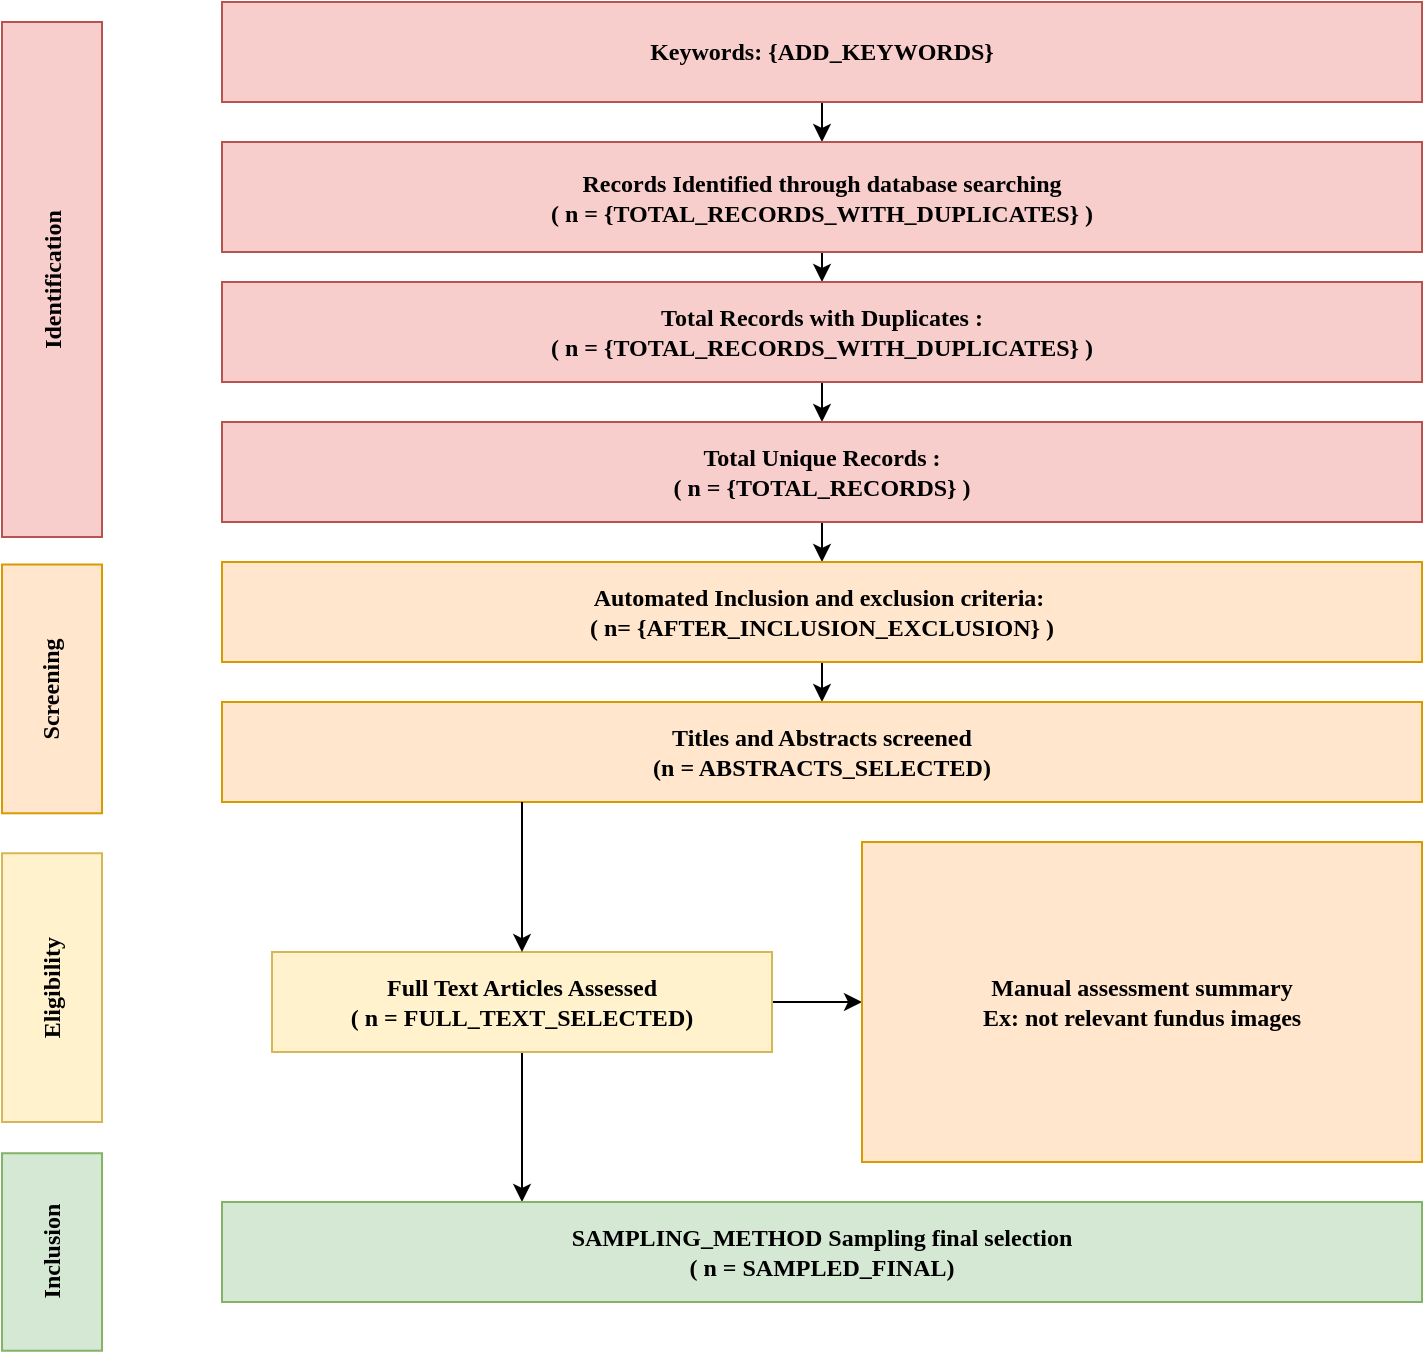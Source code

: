 <mxfile version="28.0.5">
  <diagram name="Page-1" id="134632429879216">
    <mxGraphModel dx="946" dy="517" grid="1" gridSize="10" guides="1" tooltips="1" connect="1" arrows="1" fold="1" page="1" pageScale="1" pageWidth="850" pageHeight="1100" math="0" shadow="0">
      <root>
        <mxCell id="0" />
        <mxCell id="1" parent="0" />
        <mxCell id="gNmoB-aejwWawOHYXd3c-134632431994544" value="Identification" style="rounded=0;whiteSpace=wrap;html=1;rotation=-90;fontFamily=Times New Roman;fontStyle=1;fillColor=#f8cecc;strokeColor=#b85450;" parent="1" vertex="1">
          <mxGeometry x="-63.75" y="183.75" width="257.5" height="50" as="geometry" />
        </mxCell>
        <mxCell id="gNmoB-aejwWawOHYXd3c-134632431994559" style="edgeStyle=orthogonalEdgeStyle;rounded=0;orthogonalLoop=1;jettySize=auto;html=1;exitX=0.5;exitY=1;exitDx=0;exitDy=0;entryX=0.5;entryY=0;entryDx=0;entryDy=0;fontFamily=Times New Roman;fontStyle=1" parent="1" source="gNmoB-aejwWawOHYXd3c-134632431994545" target="gNmoB-aejwWawOHYXd3c-134632431994546" edge="1">
          <mxGeometry relative="1" as="geometry" />
        </mxCell>
        <mxCell id="gNmoB-aejwWawOHYXd3c-134632431994545" value="Keywords: {ADD_KEYWORDS}" style="rounded=0;whiteSpace=wrap;html=1;rotation=0;fontFamily=Times New Roman;fontStyle=1;fillColor=#f8cecc;strokeColor=#b85450;" parent="1" vertex="1">
          <mxGeometry x="150" y="70" width="600" height="50" as="geometry" />
        </mxCell>
        <mxCell id="gNmoB-aejwWawOHYXd3c-134632431994560" style="edgeStyle=orthogonalEdgeStyle;rounded=0;orthogonalLoop=1;jettySize=auto;html=1;exitX=0.5;exitY=1;exitDx=0;exitDy=0;entryX=0.5;entryY=0;entryDx=0;entryDy=0;fontFamily=Times New Roman;fontStyle=1" parent="1" source="gNmoB-aejwWawOHYXd3c-134632431994546" target="gNmoB-aejwWawOHYXd3c-134632431994548" edge="1">
          <mxGeometry relative="1" as="geometry" />
        </mxCell>
        <mxCell id="gNmoB-aejwWawOHYXd3c-134632431994546" value="Records Identified through database searching&lt;br&gt;( n = {TOTAL_RECORDS_WITH_DUPLICATES} )" style="rounded=0;whiteSpace=wrap;html=1;rotation=0;fontFamily=Times New Roman;fontStyle=1;fillColor=#f8cecc;strokeColor=#b85450;" parent="1" vertex="1">
          <mxGeometry x="150" y="140" width="600" height="55" as="geometry" />
        </mxCell>
        <mxCell id="gNmoB-aejwWawOHYXd3c-134632431994561" style="edgeStyle=orthogonalEdgeStyle;rounded=0;orthogonalLoop=1;jettySize=auto;html=1;exitX=0.5;exitY=1;exitDx=0;exitDy=0;entryX=0.5;entryY=0;entryDx=0;entryDy=0;fontFamily=Times New Roman;fontStyle=1" parent="1" source="gNmoB-aejwWawOHYXd3c-134632431994548" target="gNmoB-aejwWawOHYXd3c-134632431994549" edge="1">
          <mxGeometry relative="1" as="geometry" />
        </mxCell>
        <mxCell id="gNmoB-aejwWawOHYXd3c-134632431994548" value="Total Records with Duplicates :&lt;br&gt;( n = {TOTAL_RECORDS_WITH_DUPLICATES} )" style="rounded=0;whiteSpace=wrap;html=1;rotation=0;fontFamily=Times New Roman;fontStyle=1;fillColor=#f8cecc;strokeColor=#b85450;" parent="1" vertex="1">
          <mxGeometry x="150" y="210" width="600" height="50" as="geometry" />
        </mxCell>
        <mxCell id="gNmoB-aejwWawOHYXd3c-134632431994562" style="edgeStyle=orthogonalEdgeStyle;rounded=0;orthogonalLoop=1;jettySize=auto;html=1;exitX=0.5;exitY=1;exitDx=0;exitDy=0;entryX=0.5;entryY=0;entryDx=0;entryDy=0;fontFamily=Times New Roman;fontStyle=1" parent="1" source="gNmoB-aejwWawOHYXd3c-134632431994549" target="gNmoB-aejwWawOHYXd3c-134632431994551" edge="1">
          <mxGeometry relative="1" as="geometry" />
        </mxCell>
        <mxCell id="gNmoB-aejwWawOHYXd3c-134632431994549" value="Total Unique Records : &lt;br&gt;( n = {TOTAL_RECORDS} )" style="rounded=0;whiteSpace=wrap;html=1;rotation=0;fontFamily=Times New Roman;fontStyle=1;fillColor=#f8cecc;strokeColor=#b85450;" parent="1" vertex="1">
          <mxGeometry x="150" y="280" width="600" height="50" as="geometry" />
        </mxCell>
        <mxCell id="gNmoB-aejwWawOHYXd3c-134632431994550" value="Eligibility" style="rounded=0;whiteSpace=wrap;html=1;rotation=-90;fontFamily=Times New Roman;fontStyle=1;fillColor=#fff2cc;strokeColor=#d6b656;" parent="1" vertex="1">
          <mxGeometry x="-2.18" y="537.82" width="134.38" height="50" as="geometry" />
        </mxCell>
        <mxCell id="gNmoB-aejwWawOHYXd3c-134632431994563" style="edgeStyle=orthogonalEdgeStyle;rounded=0;orthogonalLoop=1;jettySize=auto;html=1;exitX=0.5;exitY=1;exitDx=0;exitDy=0;entryX=0.5;entryY=0;entryDx=0;entryDy=0;fontFamily=Times New Roman;fontStyle=1" parent="1" source="gNmoB-aejwWawOHYXd3c-134632431994551" target="gNmoB-aejwWawOHYXd3c-134632431994552" edge="1">
          <mxGeometry relative="1" as="geometry" />
        </mxCell>
        <mxCell id="gNmoB-aejwWawOHYXd3c-134632431994551" value="Automated Inclusion and exclusion criteria:&amp;nbsp;&lt;br&gt;( n= {AFTER_INCLUSION_EXCLUSION} )" style="rounded=0;whiteSpace=wrap;html=1;rotation=0;fontFamily=Times New Roman;fontStyle=1;fillColor=#ffe6cc;strokeColor=#d79b00;" parent="1" vertex="1">
          <mxGeometry x="150" y="350" width="600" height="50" as="geometry" />
        </mxCell>
        <mxCell id="gNmoB-aejwWawOHYXd3c-134632431994552" value="Titles and Abstracts screened&lt;br&gt;(n = ABSTRACTS_SELECTED)" style="rounded=0;whiteSpace=wrap;html=1;rotation=0;fontFamily=Times New Roman;fontStyle=1;fillColor=#ffe6cc;strokeColor=#d79b00;" parent="1" vertex="1">
          <mxGeometry x="150" y="420" width="600" height="50" as="geometry" />
        </mxCell>
        <mxCell id="gNmoB-aejwWawOHYXd3c-134632431994565" value="" style="edgeStyle=orthogonalEdgeStyle;rounded=0;orthogonalLoop=1;jettySize=auto;html=1;fontFamily=Times New Roman;fontStyle=1" parent="1" source="gNmoB-aejwWawOHYXd3c-134632431994553" target="gNmoB-aejwWawOHYXd3c-134632431994557" edge="1">
          <mxGeometry relative="1" as="geometry" />
        </mxCell>
        <mxCell id="gNmoB-aejwWawOHYXd3c-134632431994566" style="edgeStyle=orthogonalEdgeStyle;rounded=0;orthogonalLoop=1;jettySize=auto;html=1;entryX=0.25;entryY=0;entryDx=0;entryDy=0;fontFamily=Times New Roman;fontStyle=1" parent="1" source="gNmoB-aejwWawOHYXd3c-134632431994553" target="gNmoB-aejwWawOHYXd3c-134632431994556" edge="1">
          <mxGeometry relative="1" as="geometry" />
        </mxCell>
        <mxCell id="gNmoB-aejwWawOHYXd3c-134632431994553" value="Full Text Articles Assessed&lt;br&gt;( n = FULL_TEXT_SELECTED)" style="rounded=0;whiteSpace=wrap;html=1;rotation=0;fontFamily=Times New Roman;fontStyle=1;fillColor=#fff2cc;strokeColor=#d6b656;" parent="1" vertex="1">
          <mxGeometry x="175" y="545.01" width="250" height="50" as="geometry" />
        </mxCell>
        <mxCell id="gNmoB-aejwWawOHYXd3c-134632431994554" value="Screening" style="rounded=0;whiteSpace=wrap;html=1;rotation=-90;fontFamily=Times New Roman;fontStyle=1;fillColor=#ffe6cc;strokeColor=#d79b00;" parent="1" vertex="1">
          <mxGeometry x="2.82" y="388.45" width="124.38" height="50" as="geometry" />
        </mxCell>
        <mxCell id="gNmoB-aejwWawOHYXd3c-134632431994555" value="Inclusion" style="rounded=0;whiteSpace=wrap;html=1;rotation=-90;fontFamily=Times New Roman;fontStyle=1;fillColor=#d5e8d4;strokeColor=#82b366;" parent="1" vertex="1">
          <mxGeometry x="15.635" y="669.995" width="98.75" height="50" as="geometry" />
        </mxCell>
        <mxCell id="gNmoB-aejwWawOHYXd3c-134632431994556" value="SAMPLING_METHOD Sampling final selection&lt;br&gt;( n = SAMPLED_FINAL)" style="rounded=0;whiteSpace=wrap;html=1;rotation=0;fontFamily=Times New Roman;fontStyle=1;fillColor=#d5e8d4;strokeColor=#82b366;" parent="1" vertex="1">
          <mxGeometry x="150" y="670" width="600" height="50" as="geometry" />
        </mxCell>
        <mxCell id="gNmoB-aejwWawOHYXd3c-134632431994557" value="Manual assessment summary&lt;br&gt;Ex: not relevant fundus images" style="rounded=0;whiteSpace=wrap;html=1;rotation=0;fontFamily=Times New Roman;fontStyle=1;fillColor=#ffe6cc;strokeColor=#d79b00;" parent="1" vertex="1">
          <mxGeometry x="470" y="490.01" width="280" height="160" as="geometry" />
        </mxCell>
        <mxCell id="gNmoB-aejwWawOHYXd3c-134632431994564" style="edgeStyle=orthogonalEdgeStyle;rounded=0;orthogonalLoop=1;jettySize=auto;html=1;exitX=0.25;exitY=1;exitDx=0;exitDy=0;entryX=0.5;entryY=0;entryDx=0;entryDy=0;fontFamily=Times New Roman;fontStyle=1" parent="1" source="gNmoB-aejwWawOHYXd3c-134632431994552" target="gNmoB-aejwWawOHYXd3c-134632431994553" edge="1">
          <mxGeometry relative="1" as="geometry" />
        </mxCell>
      </root>
    </mxGraphModel>
  </diagram>
</mxfile>

